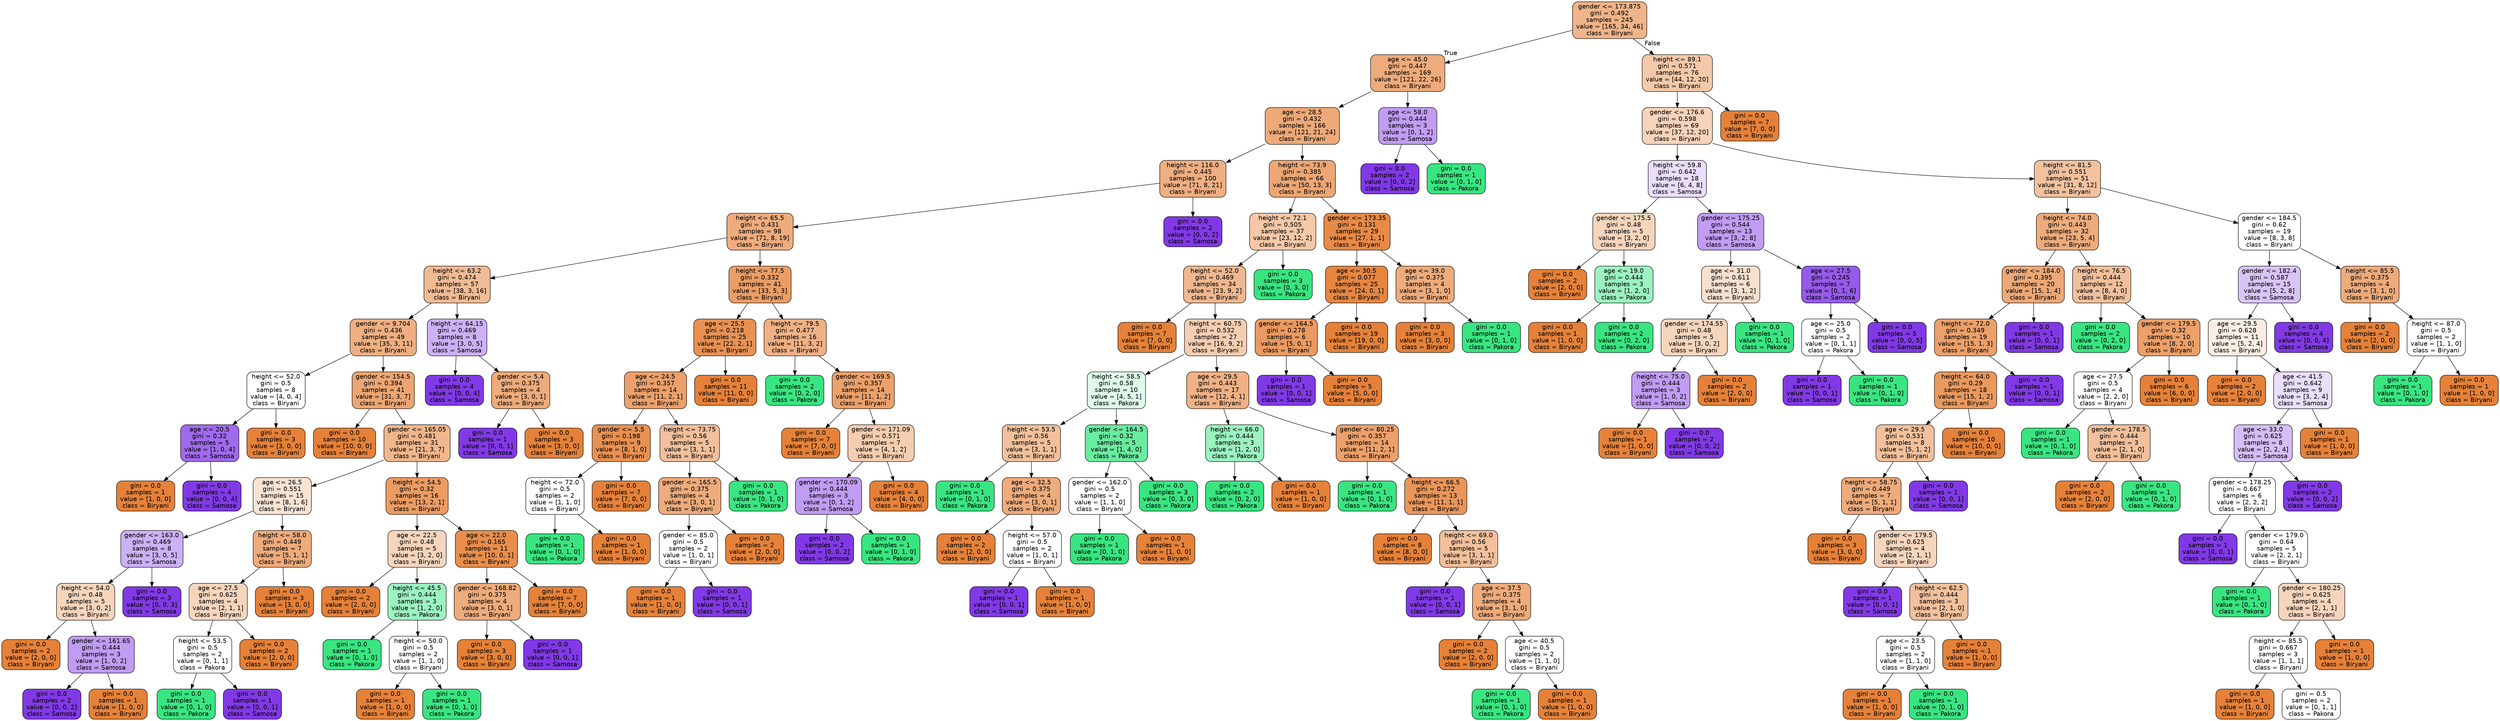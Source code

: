 digraph Tree {
node [shape=box, style="filled, rounded", color="black", fontname="helvetica"] ;
edge [fontname="helvetica"] ;
0 [label="gender <= 173.875\ngini = 0.492\nsamples = 245\nvalue = [165, 34, 46]\nclass = Biryani", fillcolor="#efb489"] ;
1 [label="age <= 45.0\ngini = 0.447\nsamples = 169\nvalue = [121, 22, 26]\nclass = Biryani", fillcolor="#eeab7b"] ;
0 -> 1 [labeldistance=2.5, labelangle=45, headlabel="True"] ;
2 [label="age <= 28.5\ngini = 0.432\nsamples = 166\nvalue = [121, 21, 24]\nclass = Biryani", fillcolor="#eda978"] ;
1 -> 2 ;
3 [label="height <= 116.0\ngini = 0.445\nsamples = 100\nvalue = [71, 8, 21]\nclass = Biryani", fillcolor="#efaf82"] ;
2 -> 3 ;
4 [label="height <= 65.5\ngini = 0.431\nsamples = 98\nvalue = [71, 8, 19]\nclass = Biryani", fillcolor="#eeac7d"] ;
3 -> 4 ;
5 [label="height <= 63.2\ngini = 0.474\nsamples = 57\nvalue = [38, 3, 16]\nclass = Biryani", fillcolor="#f1bb95"] ;
4 -> 5 ;
6 [label="gender <= 9.704\ngini = 0.436\nsamples = 49\nvalue = [35, 3, 11]\nclass = Biryani", fillcolor="#efaf82"] ;
5 -> 6 ;
7 [label="height <= 52.0\ngini = 0.5\nsamples = 8\nvalue = [4, 0, 4]\nclass = Biryani", fillcolor="#ffffff"] ;
6 -> 7 ;
8 [label="age <= 20.5\ngini = 0.32\nsamples = 5\nvalue = [1, 0, 4]\nclass = Samosa", fillcolor="#a06aec"] ;
7 -> 8 ;
9 [label="gini = 0.0\nsamples = 1\nvalue = [1, 0, 0]\nclass = Biryani", fillcolor="#e58139"] ;
8 -> 9 ;
10 [label="gini = 0.0\nsamples = 4\nvalue = [0, 0, 4]\nclass = Samosa", fillcolor="#8139e5"] ;
8 -> 10 ;
11 [label="gini = 0.0\nsamples = 3\nvalue = [3, 0, 0]\nclass = Biryani", fillcolor="#e58139"] ;
7 -> 11 ;
12 [label="gender <= 154.5\ngini = 0.394\nsamples = 41\nvalue = [31, 3, 7]\nclass = Biryani", fillcolor="#eda673"] ;
6 -> 12 ;
13 [label="gini = 0.0\nsamples = 10\nvalue = [10, 0, 0]\nclass = Biryani", fillcolor="#e58139"] ;
12 -> 13 ;
14 [label="gender <= 165.05\ngini = 0.481\nsamples = 31\nvalue = [21, 3, 7]\nclass = Biryani", fillcolor="#f0b68c"] ;
12 -> 14 ;
15 [label="age <= 26.5\ngini = 0.551\nsamples = 15\nvalue = [8, 1, 6]\nclass = Biryani", fillcolor="#f9e3d3"] ;
14 -> 15 ;
16 [label="gender <= 163.0\ngini = 0.469\nsamples = 8\nvalue = [3, 0, 5]\nclass = Samosa", fillcolor="#cdb0f5"] ;
15 -> 16 ;
17 [label="height <= 54.0\ngini = 0.48\nsamples = 5\nvalue = [3, 0, 2]\nclass = Biryani", fillcolor="#f6d5bd"] ;
16 -> 17 ;
18 [label="gini = 0.0\nsamples = 2\nvalue = [2, 0, 0]\nclass = Biryani", fillcolor="#e58139"] ;
17 -> 18 ;
19 [label="gender <= 161.65\ngini = 0.444\nsamples = 3\nvalue = [1, 0, 2]\nclass = Samosa", fillcolor="#c09cf2"] ;
17 -> 19 ;
20 [label="gini = 0.0\nsamples = 2\nvalue = [0, 0, 2]\nclass = Samosa", fillcolor="#8139e5"] ;
19 -> 20 ;
21 [label="gini = 0.0\nsamples = 1\nvalue = [1, 0, 0]\nclass = Biryani", fillcolor="#e58139"] ;
19 -> 21 ;
22 [label="gini = 0.0\nsamples = 3\nvalue = [0, 0, 3]\nclass = Samosa", fillcolor="#8139e5"] ;
16 -> 22 ;
23 [label="height <= 58.0\ngini = 0.449\nsamples = 7\nvalue = [5, 1, 1]\nclass = Biryani", fillcolor="#eeab7b"] ;
15 -> 23 ;
24 [label="age <= 27.5\ngini = 0.625\nsamples = 4\nvalue = [2, 1, 1]\nclass = Biryani", fillcolor="#f6d5bd"] ;
23 -> 24 ;
25 [label="height <= 53.5\ngini = 0.5\nsamples = 2\nvalue = [0, 1, 1]\nclass = Pakora", fillcolor="#ffffff"] ;
24 -> 25 ;
26 [label="gini = 0.0\nsamples = 1\nvalue = [0, 1, 0]\nclass = Pakora", fillcolor="#39e581"] ;
25 -> 26 ;
27 [label="gini = 0.0\nsamples = 1\nvalue = [0, 0, 1]\nclass = Samosa", fillcolor="#8139e5"] ;
25 -> 27 ;
28 [label="gini = 0.0\nsamples = 2\nvalue = [2, 0, 0]\nclass = Biryani", fillcolor="#e58139"] ;
24 -> 28 ;
29 [label="gini = 0.0\nsamples = 3\nvalue = [3, 0, 0]\nclass = Biryani", fillcolor="#e58139"] ;
23 -> 29 ;
30 [label="height <= 54.5\ngini = 0.32\nsamples = 16\nvalue = [13, 2, 1]\nclass = Biryani", fillcolor="#eb9c63"] ;
14 -> 30 ;
31 [label="age <= 22.5\ngini = 0.48\nsamples = 5\nvalue = [3, 2, 0]\nclass = Biryani", fillcolor="#f6d5bd"] ;
30 -> 31 ;
32 [label="gini = 0.0\nsamples = 2\nvalue = [2, 0, 0]\nclass = Biryani", fillcolor="#e58139"] ;
31 -> 32 ;
33 [label="height <= 45.5\ngini = 0.444\nsamples = 3\nvalue = [1, 2, 0]\nclass = Pakora", fillcolor="#9cf2c0"] ;
31 -> 33 ;
34 [label="gini = 0.0\nsamples = 1\nvalue = [0, 1, 0]\nclass = Pakora", fillcolor="#39e581"] ;
33 -> 34 ;
35 [label="height <= 50.0\ngini = 0.5\nsamples = 2\nvalue = [1, 1, 0]\nclass = Biryani", fillcolor="#ffffff"] ;
33 -> 35 ;
36 [label="gini = 0.0\nsamples = 1\nvalue = [1, 0, 0]\nclass = Biryani", fillcolor="#e58139"] ;
35 -> 36 ;
37 [label="gini = 0.0\nsamples = 1\nvalue = [0, 1, 0]\nclass = Pakora", fillcolor="#39e581"] ;
35 -> 37 ;
38 [label="age <= 22.0\ngini = 0.165\nsamples = 11\nvalue = [10, 0, 1]\nclass = Biryani", fillcolor="#e88e4d"] ;
30 -> 38 ;
39 [label="gender <= 168.82\ngini = 0.375\nsamples = 4\nvalue = [3, 0, 1]\nclass = Biryani", fillcolor="#eeab7b"] ;
38 -> 39 ;
40 [label="gini = 0.0\nsamples = 3\nvalue = [3, 0, 0]\nclass = Biryani", fillcolor="#e58139"] ;
39 -> 40 ;
41 [label="gini = 0.0\nsamples = 1\nvalue = [0, 0, 1]\nclass = Samosa", fillcolor="#8139e5"] ;
39 -> 41 ;
42 [label="gini = 0.0\nsamples = 7\nvalue = [7, 0, 0]\nclass = Biryani", fillcolor="#e58139"] ;
38 -> 42 ;
43 [label="height <= 64.15\ngini = 0.469\nsamples = 8\nvalue = [3, 0, 5]\nclass = Samosa", fillcolor="#cdb0f5"] ;
5 -> 43 ;
44 [label="gini = 0.0\nsamples = 4\nvalue = [0, 0, 4]\nclass = Samosa", fillcolor="#8139e5"] ;
43 -> 44 ;
45 [label="gender <= 5.4\ngini = 0.375\nsamples = 4\nvalue = [3, 0, 1]\nclass = Biryani", fillcolor="#eeab7b"] ;
43 -> 45 ;
46 [label="gini = 0.0\nsamples = 1\nvalue = [0, 0, 1]\nclass = Samosa", fillcolor="#8139e5"] ;
45 -> 46 ;
47 [label="gini = 0.0\nsamples = 3\nvalue = [3, 0, 0]\nclass = Biryani", fillcolor="#e58139"] ;
45 -> 47 ;
48 [label="height <= 77.5\ngini = 0.332\nsamples = 41\nvalue = [33, 5, 3]\nclass = Biryani", fillcolor="#eb9d65"] ;
4 -> 48 ;
49 [label="age <= 25.5\ngini = 0.218\nsamples = 25\nvalue = [22, 2, 1]\nclass = Biryani", fillcolor="#e89153"] ;
48 -> 49 ;
50 [label="age <= 24.5\ngini = 0.357\nsamples = 14\nvalue = [11, 2, 1]\nclass = Biryani", fillcolor="#eca06b"] ;
49 -> 50 ;
51 [label="gender <= 5.5\ngini = 0.198\nsamples = 9\nvalue = [8, 1, 0]\nclass = Biryani", fillcolor="#e89152"] ;
50 -> 51 ;
52 [label="height <= 72.0\ngini = 0.5\nsamples = 2\nvalue = [1, 1, 0]\nclass = Biryani", fillcolor="#ffffff"] ;
51 -> 52 ;
53 [label="gini = 0.0\nsamples = 1\nvalue = [0, 1, 0]\nclass = Pakora", fillcolor="#39e581"] ;
52 -> 53 ;
54 [label="gini = 0.0\nsamples = 1\nvalue = [1, 0, 0]\nclass = Biryani", fillcolor="#e58139"] ;
52 -> 54 ;
55 [label="gini = 0.0\nsamples = 7\nvalue = [7, 0, 0]\nclass = Biryani", fillcolor="#e58139"] ;
51 -> 55 ;
56 [label="height <= 73.75\ngini = 0.56\nsamples = 5\nvalue = [3, 1, 1]\nclass = Biryani", fillcolor="#f2c09c"] ;
50 -> 56 ;
57 [label="gender <= 165.5\ngini = 0.375\nsamples = 4\nvalue = [3, 0, 1]\nclass = Biryani", fillcolor="#eeab7b"] ;
56 -> 57 ;
58 [label="gender <= 85.0\ngini = 0.5\nsamples = 2\nvalue = [1, 0, 1]\nclass = Biryani", fillcolor="#ffffff"] ;
57 -> 58 ;
59 [label="gini = 0.0\nsamples = 1\nvalue = [1, 0, 0]\nclass = Biryani", fillcolor="#e58139"] ;
58 -> 59 ;
60 [label="gini = 0.0\nsamples = 1\nvalue = [0, 0, 1]\nclass = Samosa", fillcolor="#8139e5"] ;
58 -> 60 ;
61 [label="gini = 0.0\nsamples = 2\nvalue = [2, 0, 0]\nclass = Biryani", fillcolor="#e58139"] ;
57 -> 61 ;
62 [label="gini = 0.0\nsamples = 1\nvalue = [0, 1, 0]\nclass = Pakora", fillcolor="#39e581"] ;
56 -> 62 ;
63 [label="gini = 0.0\nsamples = 11\nvalue = [11, 0, 0]\nclass = Biryani", fillcolor="#e58139"] ;
49 -> 63 ;
64 [label="height <= 79.5\ngini = 0.477\nsamples = 16\nvalue = [11, 3, 2]\nclass = Biryani", fillcolor="#efb185"] ;
48 -> 64 ;
65 [label="gini = 0.0\nsamples = 2\nvalue = [0, 2, 0]\nclass = Pakora", fillcolor="#39e581"] ;
64 -> 65 ;
66 [label="gender <= 169.5\ngini = 0.357\nsamples = 14\nvalue = [11, 1, 2]\nclass = Biryani", fillcolor="#eca06b"] ;
64 -> 66 ;
67 [label="gini = 0.0\nsamples = 7\nvalue = [7, 0, 0]\nclass = Biryani", fillcolor="#e58139"] ;
66 -> 67 ;
68 [label="gender <= 171.09\ngini = 0.571\nsamples = 7\nvalue = [4, 1, 2]\nclass = Biryani", fillcolor="#f5cdb0"] ;
66 -> 68 ;
69 [label="gender <= 170.09\ngini = 0.444\nsamples = 3\nvalue = [0, 1, 2]\nclass = Samosa", fillcolor="#c09cf2"] ;
68 -> 69 ;
70 [label="gini = 0.0\nsamples = 2\nvalue = [0, 0, 2]\nclass = Samosa", fillcolor="#8139e5"] ;
69 -> 70 ;
71 [label="gini = 0.0\nsamples = 1\nvalue = [0, 1, 0]\nclass = Pakora", fillcolor="#39e581"] ;
69 -> 71 ;
72 [label="gini = 0.0\nsamples = 4\nvalue = [4, 0, 0]\nclass = Biryani", fillcolor="#e58139"] ;
68 -> 72 ;
73 [label="gini = 0.0\nsamples = 2\nvalue = [0, 0, 2]\nclass = Samosa", fillcolor="#8139e5"] ;
3 -> 73 ;
74 [label="height <= 73.9\ngini = 0.385\nsamples = 66\nvalue = [50, 13, 3]\nclass = Biryani", fillcolor="#eda775"] ;
2 -> 74 ;
75 [label="height <= 72.1\ngini = 0.505\nsamples = 37\nvalue = [23, 12, 2]\nclass = Biryani", fillcolor="#f4c8a8"] ;
74 -> 75 ;
76 [label="height <= 52.0\ngini = 0.469\nsamples = 34\nvalue = [23, 9, 2]\nclass = Biryani", fillcolor="#f0b890"] ;
75 -> 76 ;
77 [label="gini = 0.0\nsamples = 7\nvalue = [7, 0, 0]\nclass = Biryani", fillcolor="#e58139"] ;
76 -> 77 ;
78 [label="height <= 60.75\ngini = 0.532\nsamples = 27\nvalue = [16, 9, 2]\nclass = Biryani", fillcolor="#f5ceb2"] ;
76 -> 78 ;
79 [label="height <= 58.5\ngini = 0.58\nsamples = 10\nvalue = [4, 5, 1]\nclass = Pakora", fillcolor="#defbea"] ;
78 -> 79 ;
80 [label="height <= 53.5\ngini = 0.56\nsamples = 5\nvalue = [3, 1, 1]\nclass = Biryani", fillcolor="#f2c09c"] ;
79 -> 80 ;
81 [label="gini = 0.0\nsamples = 1\nvalue = [0, 1, 0]\nclass = Pakora", fillcolor="#39e581"] ;
80 -> 81 ;
82 [label="age <= 32.5\ngini = 0.375\nsamples = 4\nvalue = [3, 0, 1]\nclass = Biryani", fillcolor="#eeab7b"] ;
80 -> 82 ;
83 [label="gini = 0.0\nsamples = 2\nvalue = [2, 0, 0]\nclass = Biryani", fillcolor="#e58139"] ;
82 -> 83 ;
84 [label="height <= 57.0\ngini = 0.5\nsamples = 2\nvalue = [1, 0, 1]\nclass = Biryani", fillcolor="#ffffff"] ;
82 -> 84 ;
85 [label="gini = 0.0\nsamples = 1\nvalue = [0, 0, 1]\nclass = Samosa", fillcolor="#8139e5"] ;
84 -> 85 ;
86 [label="gini = 0.0\nsamples = 1\nvalue = [1, 0, 0]\nclass = Biryani", fillcolor="#e58139"] ;
84 -> 86 ;
87 [label="gender <= 164.5\ngini = 0.32\nsamples = 5\nvalue = [1, 4, 0]\nclass = Pakora", fillcolor="#6aeca0"] ;
79 -> 87 ;
88 [label="gender <= 162.0\ngini = 0.5\nsamples = 2\nvalue = [1, 1, 0]\nclass = Biryani", fillcolor="#ffffff"] ;
87 -> 88 ;
89 [label="gini = 0.0\nsamples = 1\nvalue = [0, 1, 0]\nclass = Pakora", fillcolor="#39e581"] ;
88 -> 89 ;
90 [label="gini = 0.0\nsamples = 1\nvalue = [1, 0, 0]\nclass = Biryani", fillcolor="#e58139"] ;
88 -> 90 ;
91 [label="gini = 0.0\nsamples = 3\nvalue = [0, 3, 0]\nclass = Pakora", fillcolor="#39e581"] ;
87 -> 91 ;
92 [label="age <= 29.5\ngini = 0.443\nsamples = 17\nvalue = [12, 4, 1]\nclass = Biryani", fillcolor="#efb185"] ;
78 -> 92 ;
93 [label="height <= 66.0\ngini = 0.444\nsamples = 3\nvalue = [1, 2, 0]\nclass = Pakora", fillcolor="#9cf2c0"] ;
92 -> 93 ;
94 [label="gini = 0.0\nsamples = 2\nvalue = [0, 2, 0]\nclass = Pakora", fillcolor="#39e581"] ;
93 -> 94 ;
95 [label="gini = 0.0\nsamples = 1\nvalue = [1, 0, 0]\nclass = Biryani", fillcolor="#e58139"] ;
93 -> 95 ;
96 [label="gender <= 80.25\ngini = 0.357\nsamples = 14\nvalue = [11, 2, 1]\nclass = Biryani", fillcolor="#eca06b"] ;
92 -> 96 ;
97 [label="gini = 0.0\nsamples = 1\nvalue = [0, 1, 0]\nclass = Pakora", fillcolor="#39e581"] ;
96 -> 97 ;
98 [label="height <= 66.5\ngini = 0.272\nsamples = 13\nvalue = [11, 1, 1]\nclass = Biryani", fillcolor="#e9965a"] ;
96 -> 98 ;
99 [label="gini = 0.0\nsamples = 8\nvalue = [8, 0, 0]\nclass = Biryani", fillcolor="#e58139"] ;
98 -> 99 ;
100 [label="height <= 69.0\ngini = 0.56\nsamples = 5\nvalue = [3, 1, 1]\nclass = Biryani", fillcolor="#f2c09c"] ;
98 -> 100 ;
101 [label="gini = 0.0\nsamples = 1\nvalue = [0, 0, 1]\nclass = Samosa", fillcolor="#8139e5"] ;
100 -> 101 ;
102 [label="age <= 37.5\ngini = 0.375\nsamples = 4\nvalue = [3, 1, 0]\nclass = Biryani", fillcolor="#eeab7b"] ;
100 -> 102 ;
103 [label="gini = 0.0\nsamples = 2\nvalue = [2, 0, 0]\nclass = Biryani", fillcolor="#e58139"] ;
102 -> 103 ;
104 [label="age <= 40.5\ngini = 0.5\nsamples = 2\nvalue = [1, 1, 0]\nclass = Biryani", fillcolor="#ffffff"] ;
102 -> 104 ;
105 [label="gini = 0.0\nsamples = 1\nvalue = [0, 1, 0]\nclass = Pakora", fillcolor="#39e581"] ;
104 -> 105 ;
106 [label="gini = 0.0\nsamples = 1\nvalue = [1, 0, 0]\nclass = Biryani", fillcolor="#e58139"] ;
104 -> 106 ;
107 [label="gini = 0.0\nsamples = 3\nvalue = [0, 3, 0]\nclass = Pakora", fillcolor="#39e581"] ;
75 -> 107 ;
108 [label="gender <= 173.35\ngini = 0.131\nsamples = 29\nvalue = [27, 1, 1]\nclass = Biryani", fillcolor="#e78a47"] ;
74 -> 108 ;
109 [label="age <= 30.5\ngini = 0.077\nsamples = 25\nvalue = [24, 0, 1]\nclass = Biryani", fillcolor="#e68641"] ;
108 -> 109 ;
110 [label="gender <= 164.5\ngini = 0.278\nsamples = 6\nvalue = [5, 0, 1]\nclass = Biryani", fillcolor="#ea9a61"] ;
109 -> 110 ;
111 [label="gini = 0.0\nsamples = 1\nvalue = [0, 0, 1]\nclass = Samosa", fillcolor="#8139e5"] ;
110 -> 111 ;
112 [label="gini = 0.0\nsamples = 5\nvalue = [5, 0, 0]\nclass = Biryani", fillcolor="#e58139"] ;
110 -> 112 ;
113 [label="gini = 0.0\nsamples = 19\nvalue = [19, 0, 0]\nclass = Biryani", fillcolor="#e58139"] ;
109 -> 113 ;
114 [label="age <= 39.0\ngini = 0.375\nsamples = 4\nvalue = [3, 1, 0]\nclass = Biryani", fillcolor="#eeab7b"] ;
108 -> 114 ;
115 [label="gini = 0.0\nsamples = 3\nvalue = [3, 0, 0]\nclass = Biryani", fillcolor="#e58139"] ;
114 -> 115 ;
116 [label="gini = 0.0\nsamples = 1\nvalue = [0, 1, 0]\nclass = Pakora", fillcolor="#39e581"] ;
114 -> 116 ;
117 [label="age <= 58.0\ngini = 0.444\nsamples = 3\nvalue = [0, 1, 2]\nclass = Samosa", fillcolor="#c09cf2"] ;
1 -> 117 ;
118 [label="gini = 0.0\nsamples = 2\nvalue = [0, 0, 2]\nclass = Samosa", fillcolor="#8139e5"] ;
117 -> 118 ;
119 [label="gini = 0.0\nsamples = 1\nvalue = [0, 1, 0]\nclass = Pakora", fillcolor="#39e581"] ;
117 -> 119 ;
120 [label="height <= 89.1\ngini = 0.571\nsamples = 76\nvalue = [44, 12, 20]\nclass = Biryani", fillcolor="#f4c9aa"] ;
0 -> 120 [labeldistance=2.5, labelangle=-45, headlabel="False"] ;
121 [label="gender <= 176.6\ngini = 0.598\nsamples = 69\nvalue = [37, 12, 20]\nclass = Biryani", fillcolor="#f6d3ba"] ;
120 -> 121 ;
122 [label="height <= 59.8\ngini = 0.642\nsamples = 18\nvalue = [6, 4, 8]\nclass = Samosa", fillcolor="#eadefb"] ;
121 -> 122 ;
123 [label="gender <= 175.5\ngini = 0.48\nsamples = 5\nvalue = [3, 2, 0]\nclass = Biryani", fillcolor="#f6d5bd"] ;
122 -> 123 ;
124 [label="gini = 0.0\nsamples = 2\nvalue = [2, 0, 0]\nclass = Biryani", fillcolor="#e58139"] ;
123 -> 124 ;
125 [label="age <= 19.0\ngini = 0.444\nsamples = 3\nvalue = [1, 2, 0]\nclass = Pakora", fillcolor="#9cf2c0"] ;
123 -> 125 ;
126 [label="gini = 0.0\nsamples = 1\nvalue = [1, 0, 0]\nclass = Biryani", fillcolor="#e58139"] ;
125 -> 126 ;
127 [label="gini = 0.0\nsamples = 2\nvalue = [0, 2, 0]\nclass = Pakora", fillcolor="#39e581"] ;
125 -> 127 ;
128 [label="gender <= 175.25\ngini = 0.544\nsamples = 13\nvalue = [3, 2, 8]\nclass = Samosa", fillcolor="#c09cf2"] ;
122 -> 128 ;
129 [label="age <= 31.0\ngini = 0.611\nsamples = 6\nvalue = [3, 1, 2]\nclass = Biryani", fillcolor="#f8e0ce"] ;
128 -> 129 ;
130 [label="gender <= 174.55\ngini = 0.48\nsamples = 5\nvalue = [3, 0, 2]\nclass = Biryani", fillcolor="#f6d5bd"] ;
129 -> 130 ;
131 [label="height <= 75.0\ngini = 0.444\nsamples = 3\nvalue = [1, 0, 2]\nclass = Samosa", fillcolor="#c09cf2"] ;
130 -> 131 ;
132 [label="gini = 0.0\nsamples = 1\nvalue = [1, 0, 0]\nclass = Biryani", fillcolor="#e58139"] ;
131 -> 132 ;
133 [label="gini = 0.0\nsamples = 2\nvalue = [0, 0, 2]\nclass = Samosa", fillcolor="#8139e5"] ;
131 -> 133 ;
134 [label="gini = 0.0\nsamples = 2\nvalue = [2, 0, 0]\nclass = Biryani", fillcolor="#e58139"] ;
130 -> 134 ;
135 [label="gini = 0.0\nsamples = 1\nvalue = [0, 1, 0]\nclass = Pakora", fillcolor="#39e581"] ;
129 -> 135 ;
136 [label="age <= 27.5\ngini = 0.245\nsamples = 7\nvalue = [0, 1, 6]\nclass = Samosa", fillcolor="#965ae9"] ;
128 -> 136 ;
137 [label="age <= 25.0\ngini = 0.5\nsamples = 2\nvalue = [0, 1, 1]\nclass = Pakora", fillcolor="#ffffff"] ;
136 -> 137 ;
138 [label="gini = 0.0\nsamples = 1\nvalue = [0, 0, 1]\nclass = Samosa", fillcolor="#8139e5"] ;
137 -> 138 ;
139 [label="gini = 0.0\nsamples = 1\nvalue = [0, 1, 0]\nclass = Pakora", fillcolor="#39e581"] ;
137 -> 139 ;
140 [label="gini = 0.0\nsamples = 5\nvalue = [0, 0, 5]\nclass = Samosa", fillcolor="#8139e5"] ;
136 -> 140 ;
141 [label="height <= 81.5\ngini = 0.551\nsamples = 51\nvalue = [31, 8, 12]\nclass = Biryani", fillcolor="#f2c29f"] ;
121 -> 141 ;
142 [label="height <= 74.0\ngini = 0.443\nsamples = 32\nvalue = [23, 5, 4]\nclass = Biryani", fillcolor="#eeab7b"] ;
141 -> 142 ;
143 [label="gender <= 184.0\ngini = 0.395\nsamples = 20\nvalue = [15, 1, 4]\nclass = Biryani", fillcolor="#eda877"] ;
142 -> 143 ;
144 [label="height <= 72.0\ngini = 0.349\nsamples = 19\nvalue = [15, 1, 3]\nclass = Biryani", fillcolor="#eca06a"] ;
143 -> 144 ;
145 [label="height <= 64.0\ngini = 0.29\nsamples = 18\nvalue = [15, 1, 2]\nclass = Biryani", fillcolor="#ea995e"] ;
144 -> 145 ;
146 [label="age <= 29.5\ngini = 0.531\nsamples = 8\nvalue = [5, 1, 2]\nclass = Biryani", fillcolor="#f2c09c"] ;
145 -> 146 ;
147 [label="height <= 58.75\ngini = 0.449\nsamples = 7\nvalue = [5, 1, 1]\nclass = Biryani", fillcolor="#eeab7b"] ;
146 -> 147 ;
148 [label="gini = 0.0\nsamples = 3\nvalue = [3, 0, 0]\nclass = Biryani", fillcolor="#e58139"] ;
147 -> 148 ;
149 [label="gender <= 179.5\ngini = 0.625\nsamples = 4\nvalue = [2, 1, 1]\nclass = Biryani", fillcolor="#f6d5bd"] ;
147 -> 149 ;
150 [label="gini = 0.0\nsamples = 1\nvalue = [0, 0, 1]\nclass = Samosa", fillcolor="#8139e5"] ;
149 -> 150 ;
151 [label="height <= 62.5\ngini = 0.444\nsamples = 3\nvalue = [2, 1, 0]\nclass = Biryani", fillcolor="#f2c09c"] ;
149 -> 151 ;
152 [label="age <= 23.5\ngini = 0.5\nsamples = 2\nvalue = [1, 1, 0]\nclass = Biryani", fillcolor="#ffffff"] ;
151 -> 152 ;
153 [label="gini = 0.0\nsamples = 1\nvalue = [1, 0, 0]\nclass = Biryani", fillcolor="#e58139"] ;
152 -> 153 ;
154 [label="gini = 0.0\nsamples = 1\nvalue = [0, 1, 0]\nclass = Pakora", fillcolor="#39e581"] ;
152 -> 154 ;
155 [label="gini = 0.0\nsamples = 1\nvalue = [1, 0, 0]\nclass = Biryani", fillcolor="#e58139"] ;
151 -> 155 ;
156 [label="gini = 0.0\nsamples = 1\nvalue = [0, 0, 1]\nclass = Samosa", fillcolor="#8139e5"] ;
146 -> 156 ;
157 [label="gini = 0.0\nsamples = 10\nvalue = [10, 0, 0]\nclass = Biryani", fillcolor="#e58139"] ;
145 -> 157 ;
158 [label="gini = 0.0\nsamples = 1\nvalue = [0, 0, 1]\nclass = Samosa", fillcolor="#8139e5"] ;
144 -> 158 ;
159 [label="gini = 0.0\nsamples = 1\nvalue = [0, 0, 1]\nclass = Samosa", fillcolor="#8139e5"] ;
143 -> 159 ;
160 [label="height <= 76.5\ngini = 0.444\nsamples = 12\nvalue = [8, 4, 0]\nclass = Biryani", fillcolor="#f2c09c"] ;
142 -> 160 ;
161 [label="gini = 0.0\nsamples = 2\nvalue = [0, 2, 0]\nclass = Pakora", fillcolor="#39e581"] ;
160 -> 161 ;
162 [label="gender <= 179.5\ngini = 0.32\nsamples = 10\nvalue = [8, 2, 0]\nclass = Biryani", fillcolor="#eca06a"] ;
160 -> 162 ;
163 [label="age <= 27.5\ngini = 0.5\nsamples = 4\nvalue = [2, 2, 0]\nclass = Biryani", fillcolor="#ffffff"] ;
162 -> 163 ;
164 [label="gini = 0.0\nsamples = 1\nvalue = [0, 1, 0]\nclass = Pakora", fillcolor="#39e581"] ;
163 -> 164 ;
165 [label="gender <= 178.5\ngini = 0.444\nsamples = 3\nvalue = [2, 1, 0]\nclass = Biryani", fillcolor="#f2c09c"] ;
163 -> 165 ;
166 [label="gini = 0.0\nsamples = 2\nvalue = [2, 0, 0]\nclass = Biryani", fillcolor="#e58139"] ;
165 -> 166 ;
167 [label="gini = 0.0\nsamples = 1\nvalue = [0, 1, 0]\nclass = Pakora", fillcolor="#39e581"] ;
165 -> 167 ;
168 [label="gini = 0.0\nsamples = 6\nvalue = [6, 0, 0]\nclass = Biryani", fillcolor="#e58139"] ;
162 -> 168 ;
169 [label="gender <= 184.5\ngini = 0.62\nsamples = 19\nvalue = [8, 3, 8]\nclass = Biryani", fillcolor="#ffffff"] ;
141 -> 169 ;
170 [label="gender <= 182.4\ngini = 0.587\nsamples = 15\nvalue = [5, 2, 8]\nclass = Samosa", fillcolor="#d9c4f7"] ;
169 -> 170 ;
171 [label="age <= 29.5\ngini = 0.628\nsamples = 11\nvalue = [5, 2, 4]\nclass = Biryani", fillcolor="#fbede3"] ;
170 -> 171 ;
172 [label="gini = 0.0\nsamples = 2\nvalue = [2, 0, 0]\nclass = Biryani", fillcolor="#e58139"] ;
171 -> 172 ;
173 [label="age <= 41.5\ngini = 0.642\nsamples = 9\nvalue = [3, 2, 4]\nclass = Samosa", fillcolor="#eadefb"] ;
171 -> 173 ;
174 [label="age <= 33.0\ngini = 0.625\nsamples = 8\nvalue = [2, 2, 4]\nclass = Samosa", fillcolor="#d5bdf6"] ;
173 -> 174 ;
175 [label="gender <= 178.25\ngini = 0.667\nsamples = 6\nvalue = [2, 2, 2]\nclass = Biryani", fillcolor="#ffffff"] ;
174 -> 175 ;
176 [label="gini = 0.0\nsamples = 1\nvalue = [0, 0, 1]\nclass = Samosa", fillcolor="#8139e5"] ;
175 -> 176 ;
177 [label="gender <= 179.0\ngini = 0.64\nsamples = 5\nvalue = [2, 2, 1]\nclass = Biryani", fillcolor="#ffffff"] ;
175 -> 177 ;
178 [label="gini = 0.0\nsamples = 1\nvalue = [0, 1, 0]\nclass = Pakora", fillcolor="#39e581"] ;
177 -> 178 ;
179 [label="gender <= 180.25\ngini = 0.625\nsamples = 4\nvalue = [2, 1, 1]\nclass = Biryani", fillcolor="#f6d5bd"] ;
177 -> 179 ;
180 [label="height <= 85.5\ngini = 0.667\nsamples = 3\nvalue = [1, 1, 1]\nclass = Biryani", fillcolor="#ffffff"] ;
179 -> 180 ;
181 [label="gini = 0.0\nsamples = 1\nvalue = [1, 0, 0]\nclass = Biryani", fillcolor="#e58139"] ;
180 -> 181 ;
182 [label="gini = 0.5\nsamples = 2\nvalue = [0, 1, 1]\nclass = Pakora", fillcolor="#ffffff"] ;
180 -> 182 ;
183 [label="gini = 0.0\nsamples = 1\nvalue = [1, 0, 0]\nclass = Biryani", fillcolor="#e58139"] ;
179 -> 183 ;
184 [label="gini = 0.0\nsamples = 2\nvalue = [0, 0, 2]\nclass = Samosa", fillcolor="#8139e5"] ;
174 -> 184 ;
185 [label="gini = 0.0\nsamples = 1\nvalue = [1, 0, 0]\nclass = Biryani", fillcolor="#e58139"] ;
173 -> 185 ;
186 [label="gini = 0.0\nsamples = 4\nvalue = [0, 0, 4]\nclass = Samosa", fillcolor="#8139e5"] ;
170 -> 186 ;
187 [label="height <= 85.5\ngini = 0.375\nsamples = 4\nvalue = [3, 1, 0]\nclass = Biryani", fillcolor="#eeab7b"] ;
169 -> 187 ;
188 [label="gini = 0.0\nsamples = 2\nvalue = [2, 0, 0]\nclass = Biryani", fillcolor="#e58139"] ;
187 -> 188 ;
189 [label="height <= 87.0\ngini = 0.5\nsamples = 2\nvalue = [1, 1, 0]\nclass = Biryani", fillcolor="#ffffff"] ;
187 -> 189 ;
190 [label="gini = 0.0\nsamples = 1\nvalue = [0, 1, 0]\nclass = Pakora", fillcolor="#39e581"] ;
189 -> 190 ;
191 [label="gini = 0.0\nsamples = 1\nvalue = [1, 0, 0]\nclass = Biryani", fillcolor="#e58139"] ;
189 -> 191 ;
192 [label="gini = 0.0\nsamples = 7\nvalue = [7, 0, 0]\nclass = Biryani", fillcolor="#e58139"] ;
120 -> 192 ;
}